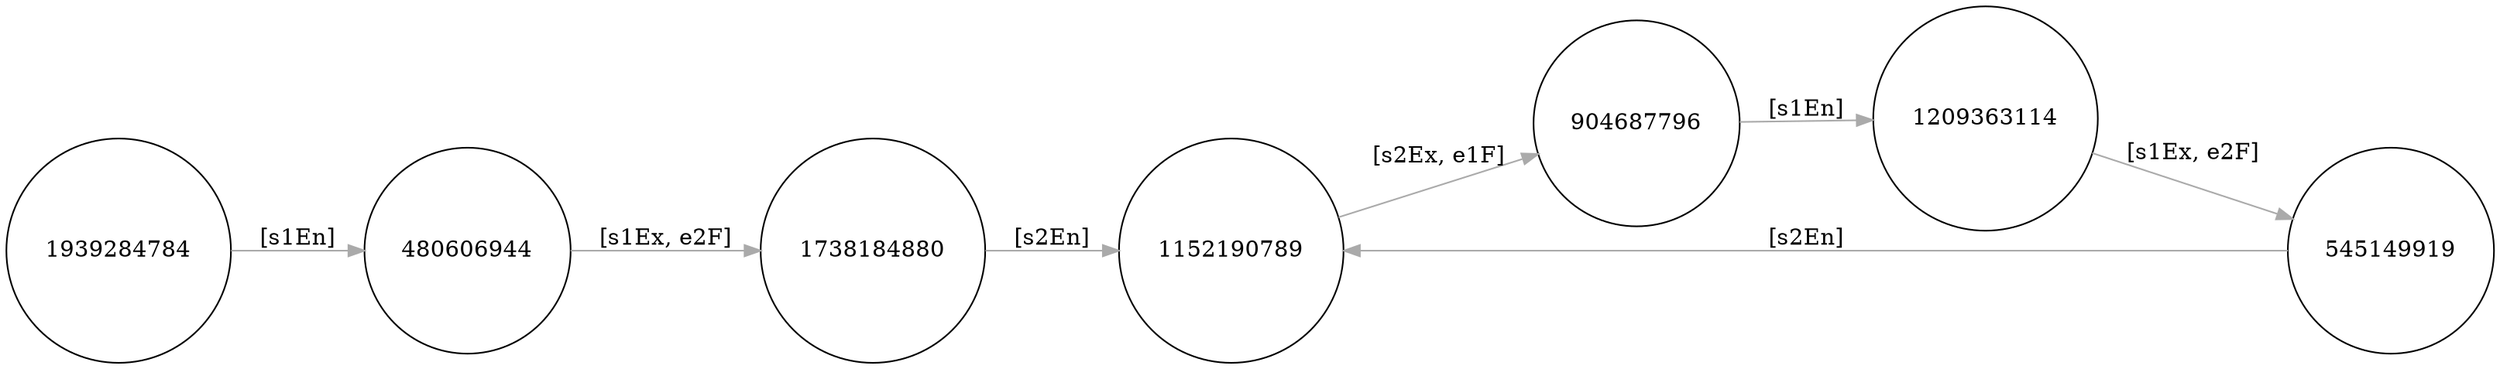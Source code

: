 digraph {
	rankdir=LR;
	start=0;
	node [style="filled"]

	0 [fillcolor="#ffffff", size="10", shape="circle", fontcolor="black", label="1939284784"];
	1 [fillcolor="#ffffff", size="10", shape="circle", fontcolor="black", label="480606944"];
	2 [fillcolor="#ffffff", size="10", shape="circle", fontcolor="black", label="1738184880"];
	3 [fillcolor="#ffffff", size="10", shape="circle", fontcolor="black", label="1152190789"];
	4 [fillcolor="#ffffff", size="10", shape="circle", fontcolor="black", label="904687796"];
	5 [fillcolor="#ffffff", size="10", shape="circle", fontcolor="black", label="1209363114"];
	6 [fillcolor="#ffffff", size="10", shape="circle", fontcolor="black", label="545149919"];

	0 -> 1 [penwidth="1", color="#aaaaaa", style="solid", label="[s1En]"];
	1 -> 2 [penwidth="1", color="#aaaaaa", style="solid", label="[s1Ex, e2F]"];
	2 -> 3 [penwidth="1", color="#aaaaaa", style="solid", label="[s2En]"];
	3 -> 4 [penwidth="1", color="#aaaaaa", style="solid", label="[s2Ex, e1F]"];
	4 -> 5 [penwidth="1", color="#aaaaaa", style="solid", label="[s1En]"];
	5 -> 6 [penwidth="1", color="#aaaaaa", style="solid", label="[s1Ex, e2F]"];
	6 -> 3 [penwidth="1", color="#aaaaaa", style="solid", label="[s2En]"];
}